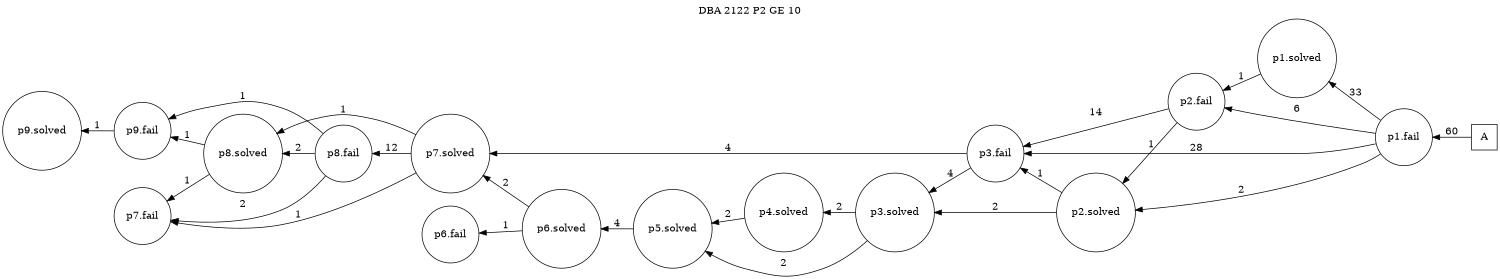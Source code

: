 digraph DBA_2122_P2_GE_10 {
labelloc="tl"
label= " DBA 2122 P2 GE 10 "
rankdir="RL";
graph [ size=" 10 , 10 !"]

"A" [shape="square" label="A"]
"p1.fail" [shape="circle" label="p1.fail"]
"p1.solved" [shape="circle" label="p1.solved"]
"p2.fail" [shape="circle" label="p2.fail"]
"p3.fail" [shape="circle" label="p3.fail"]
"p2.solved" [shape="circle" label="p2.solved"]
"p3.solved" [shape="circle" label="p3.solved"]
"p5.solved" [shape="circle" label="p5.solved"]
"p6.solved" [shape="circle" label="p6.solved"]
"p6.fail" [shape="circle" label="p6.fail"]
"p7.solved" [shape="circle" label="p7.solved"]
"p8.fail" [shape="circle" label="p8.fail"]
"p8.solved" [shape="circle" label="p8.solved"]
"p7.fail" [shape="circle" label="p7.fail"]
"p9.fail" [shape="circle" label="p9.fail"]
"p4.solved" [shape="circle" label="p4.solved"]
"p9.solved" [shape="circle" label="p9.solved"]
"A" -> "p1.fail" [ label=60]
"p1.fail" -> "p1.solved" [ label=33]
"p1.fail" -> "p2.fail" [ label=6]
"p1.fail" -> "p3.fail" [ label=28]
"p1.fail" -> "p2.solved" [ label=2]
"p1.solved" -> "p2.fail" [ label=1]
"p2.fail" -> "p3.fail" [ label=14]
"p2.fail" -> "p2.solved" [ label=1]
"p3.fail" -> "p3.solved" [ label=4]
"p3.fail" -> "p7.solved" [ label=4]
"p2.solved" -> "p3.fail" [ label=1]
"p2.solved" -> "p3.solved" [ label=2]
"p3.solved" -> "p5.solved" [ label=2]
"p3.solved" -> "p4.solved" [ label=2]
"p5.solved" -> "p6.solved" [ label=4]
"p6.solved" -> "p6.fail" [ label=1]
"p6.solved" -> "p7.solved" [ label=2]
"p7.solved" -> "p8.fail" [ label=12]
"p7.solved" -> "p8.solved" [ label=1]
"p7.solved" -> "p7.fail" [ label=1]
"p8.fail" -> "p8.solved" [ label=2]
"p8.fail" -> "p7.fail" [ label=2]
"p8.fail" -> "p9.fail" [ label=1]
"p8.solved" -> "p7.fail" [ label=1]
"p8.solved" -> "p9.fail" [ label=1]
"p9.fail" -> "p9.solved" [ label=1]
"p4.solved" -> "p5.solved" [ label=2]
}
